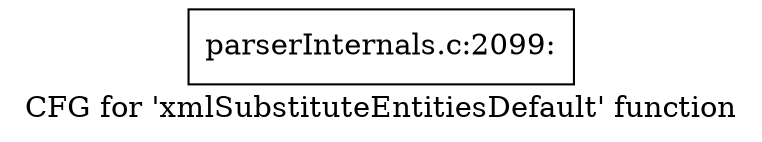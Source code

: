 digraph "CFG for 'xmlSubstituteEntitiesDefault' function" {
	label="CFG for 'xmlSubstituteEntitiesDefault' function";

	Node0x3cbf600 [shape=record,label="{parserInternals.c:2099:}"];
}

